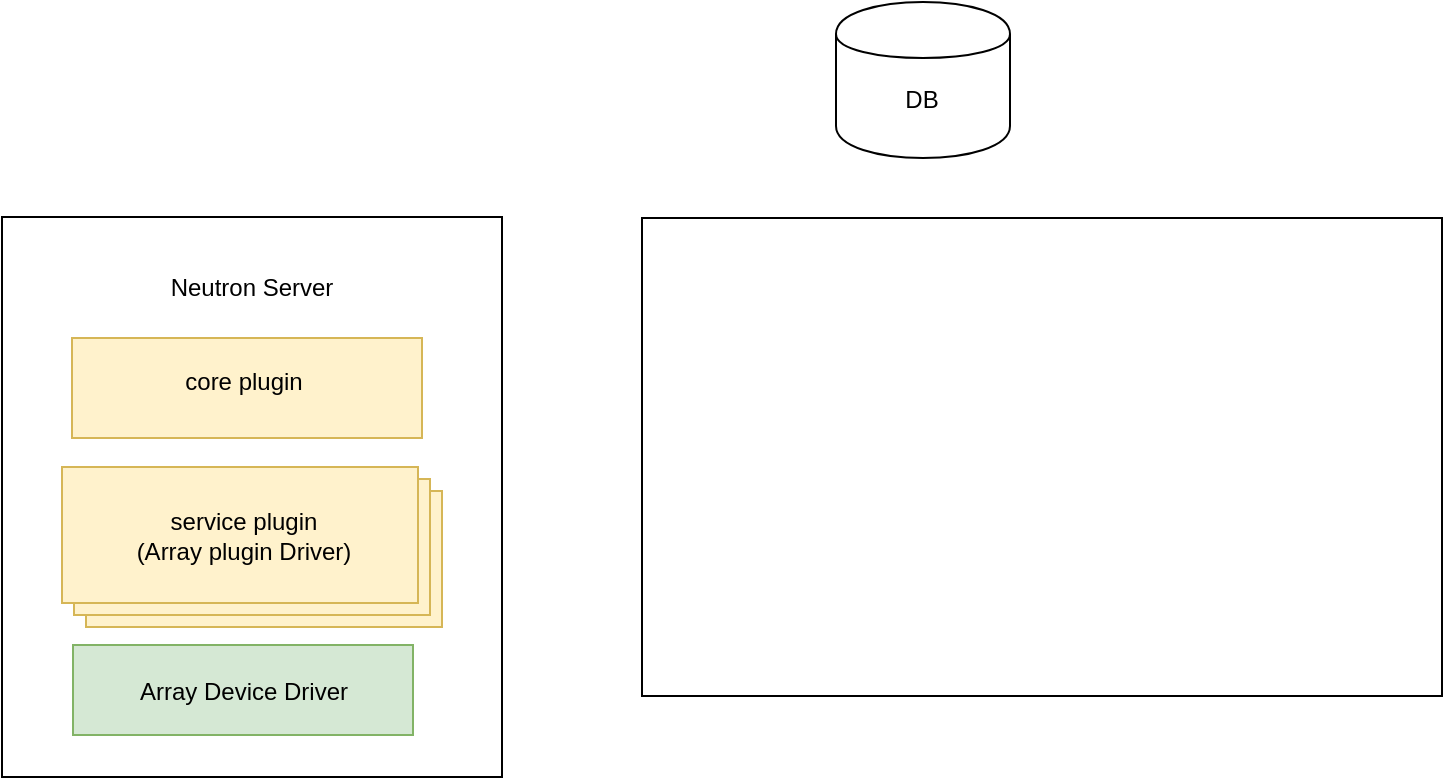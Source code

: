 <mxfile version="10.5.7" type="github"><diagram id="7N29zGMl4YyJZc-qTW2X" name="Page-1"><mxGraphModel dx="918" dy="648" grid="1" gridSize="10" guides="1" tooltips="1" connect="1" arrows="1" fold="1" page="1" pageScale="1" pageWidth="827" pageHeight="1169" math="0" shadow="0"><root><mxCell id="0"/><mxCell id="1" parent="0"/><mxCell id="S_-yiuZPqRbQBj3VuvO1-1" value="" style="rounded=0;whiteSpace=wrap;html=1;" parent="1" vertex="1"><mxGeometry x="30" y="160.5" width="250" height="280" as="geometry"/></mxCell><mxCell id="S_-yiuZPqRbQBj3VuvO1-3" value="" style="verticalLabelPosition=bottom;verticalAlign=top;html=1;shape=mxgraph.basic.layered_rect;dx=12;outlineConnect=0;fillColor=#fff2cc;strokeColor=#d6b656;" parent="1" vertex="1"><mxGeometry x="60" y="285.5" width="190" height="80" as="geometry"/></mxCell><mxCell id="S_-yiuZPqRbQBj3VuvO1-4" value="" style="verticalLabelPosition=bottom;verticalAlign=top;html=1;shape=mxgraph.basic.rect;fillColor2=none;strokeWidth=1;size=20;indent=5;fillColor=#fff2cc;strokeColor=#d6b656;" parent="1" vertex="1"><mxGeometry x="65" y="221" width="175" height="50" as="geometry"/></mxCell><mxCell id="GUvjcUXcu_N0Zd0C1J7k-2" value="Neutron Server" style="text;html=1;strokeColor=none;fillColor=none;align=center;verticalAlign=middle;whiteSpace=wrap;rounded=0;" parent="1" vertex="1"><mxGeometry x="100" y="180.5" width="110" height="30" as="geometry"/></mxCell><mxCell id="GUvjcUXcu_N0Zd0C1J7k-3" value="core plugin" style="text;html=1;strokeColor=none;fillColor=none;align=center;verticalAlign=middle;whiteSpace=wrap;rounded=0;" parent="1" vertex="1"><mxGeometry x="100.5" y="230.5" width="100" height="25" as="geometry"/></mxCell><mxCell id="GUvjcUXcu_N0Zd0C1J7k-4" value="service plugin&lt;br&gt;(Array plugin Driver)&lt;br&gt;" style="text;html=1;strokeColor=none;fillColor=none;align=center;verticalAlign=middle;whiteSpace=wrap;rounded=0;" parent="1" vertex="1"><mxGeometry x="90.5" y="297" width="120" height="46" as="geometry"/></mxCell><mxCell id="GUvjcUXcu_N0Zd0C1J7k-11" value="" style="rounded=0;whiteSpace=wrap;html=1;fillColor=#d5e8d4;strokeColor=#82b366;" parent="1" vertex="1"><mxGeometry x="65.5" y="374.5" width="170" height="45" as="geometry"/></mxCell><mxCell id="GUvjcUXcu_N0Zd0C1J7k-12" value="" style="rounded=0;whiteSpace=wrap;html=1;" parent="1" vertex="1"><mxGeometry x="350" y="161" width="400" height="239" as="geometry"/></mxCell><mxCell id="GUvjcUXcu_N0Zd0C1J7k-30" value="Array Device Driver" style="text;html=1;strokeColor=none;fillColor=none;align=center;verticalAlign=middle;whiteSpace=wrap;rounded=0;" parent="1" vertex="1"><mxGeometry x="82.5" y="386.5" width="136" height="22" as="geometry"/></mxCell><mxCell id="GUvjcUXcu_N0Zd0C1J7k-34" value="" style="shape=cylinder;whiteSpace=wrap;html=1;boundedLbl=1;backgroundOutline=1;" parent="1" vertex="1"><mxGeometry x="447" y="53" width="87" height="78" as="geometry"/></mxCell><mxCell id="GUvjcUXcu_N0Zd0C1J7k-35" value="DB&lt;br&gt;" style="text;html=1;strokeColor=none;fillColor=none;align=center;verticalAlign=middle;whiteSpace=wrap;rounded=0;" parent="1" vertex="1"><mxGeometry x="470" y="92" width="40" height="20" as="geometry"/></mxCell></root></mxGraphModel></diagram></mxfile>